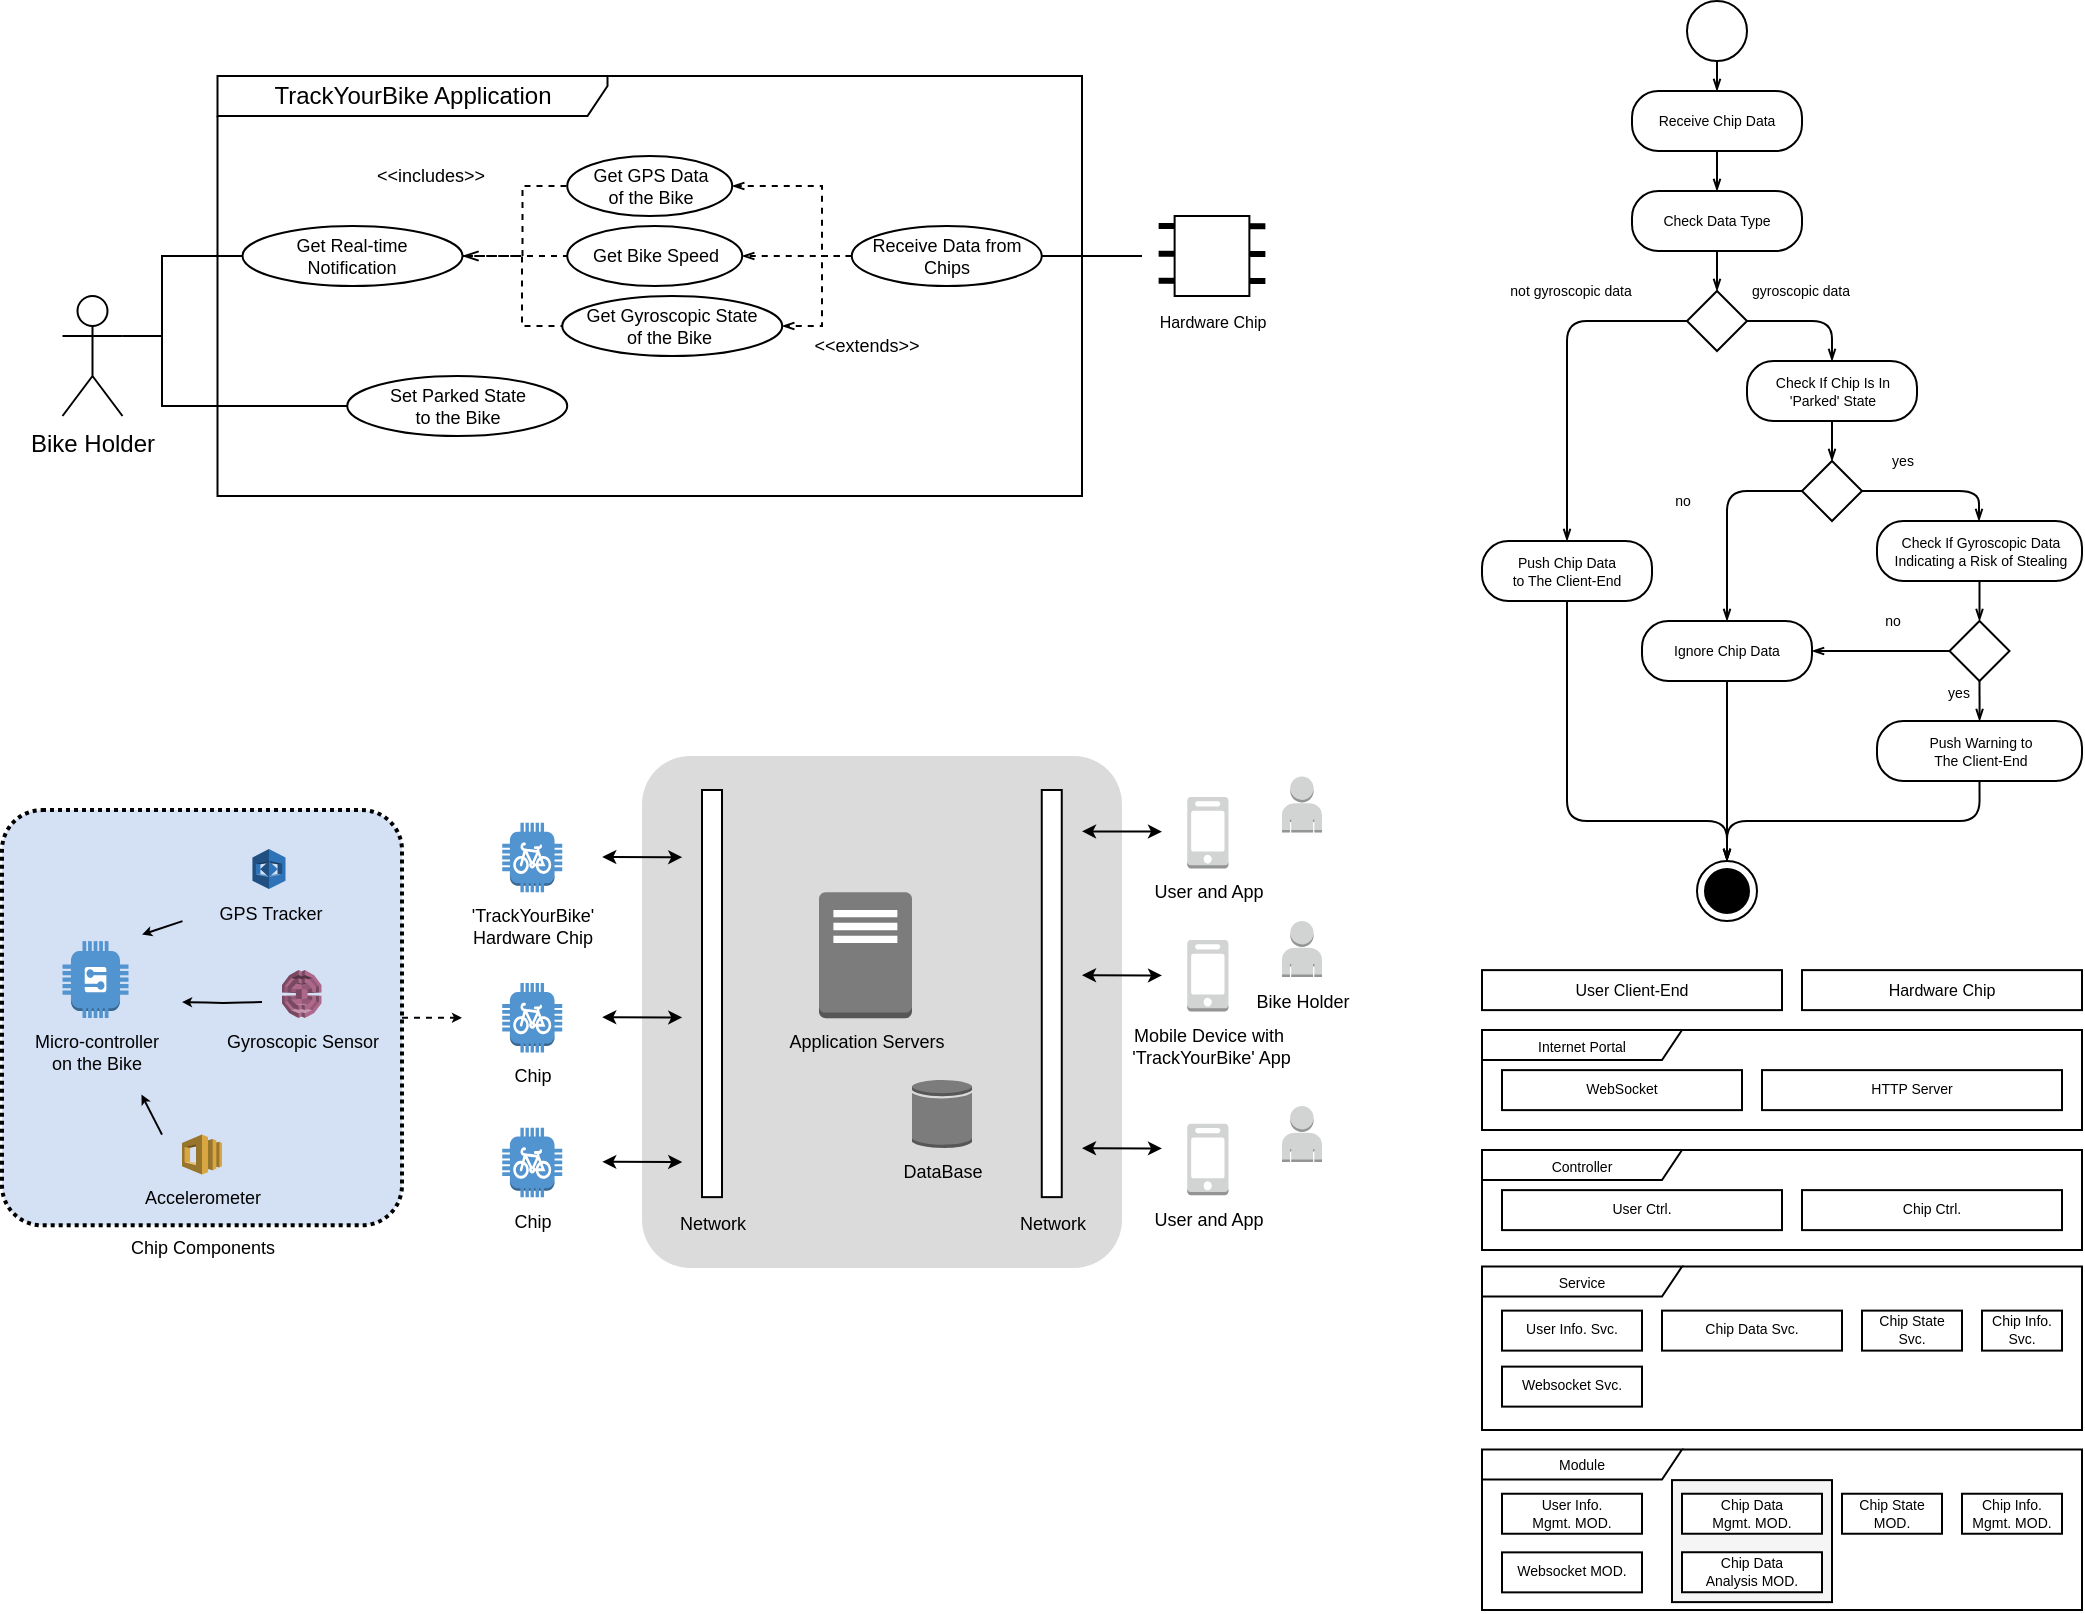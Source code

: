 <mxfile version="15.4.0" type="device" pages="2"><diagram id="r8Grfr7jQkBwMPgQjrcC" name="Page-1"><mxGraphModel dx="900" dy="672" grid="1" gridSize="10" guides="1" tooltips="1" connect="1" arrows="1" fold="1" page="1" pageScale="1" pageWidth="1169" pageHeight="827" math="0" shadow="0"><root><mxCell id="0"/><mxCell id="1" parent="0"/><mxCell id="HV0v0A446_wF8BR24bNS-97" value="&lt;span style=&quot;font-size: 7px&quot;&gt;Module&lt;/span&gt;" style="shape=umlFrame;whiteSpace=wrap;html=1;fontSize=8;width=100;height=15;" parent="1" vertex="1"><mxGeometry x="780" y="736.81" width="300" height="80.25" as="geometry"/></mxCell><mxCell id="HV0v0A446_wF8BR24bNS-106" value="" style="whiteSpace=wrap;html=1;fontSize=7;fillColor=#f5f5f5;strokeColor=default;fontColor=#333333;" parent="1" vertex="1"><mxGeometry x="875" y="752.06" width="80" height="61" as="geometry"/></mxCell><mxCell id="HV0v0A446_wF8BR24bNS-71" value="" style="rounded=1;arcSize=10;strokeColor=none;fillColor=#DBDBDB;gradientColor=none;fontSize=9;" parent="1" vertex="1"><mxGeometry x="360" y="390" width="240" height="256" as="geometry"/></mxCell><mxCell id="HV0v0A446_wF8BR24bNS-52" style="edgeStyle=orthogonalEdgeStyle;rounded=0;orthogonalLoop=1;jettySize=auto;html=1;exitX=1;exitY=0.5;exitDx=0;exitDy=0;fontSize=6;startArrow=none;startFill=0;endArrow=classic;endFill=1;endSize=2;dashed=1;" parent="1" source="HV0v0A446_wF8BR24bNS-36" edge="1"><mxGeometry relative="1" as="geometry"><mxPoint x="270" y="521.09" as="targetPoint"/></mxGeometry></mxCell><mxCell id="HV0v0A446_wF8BR24bNS-36" value="" style="rounded=1;arcSize=10;dashed=1;fillColor=#D4E1F5;gradientColor=none;dashPattern=1 1;strokeWidth=2;fontSize=6;" parent="1" vertex="1"><mxGeometry x="40" y="417.06" width="200" height="207.62" as="geometry"/></mxCell><mxCell id="HV0v0A446_wF8BR24bNS-2" value="TrackYourBike Application" style="shape=umlFrame;whiteSpace=wrap;html=1;width=195;height=20;" parent="1" vertex="1"><mxGeometry x="147.75" y="50" width="432.25" height="210" as="geometry"/></mxCell><mxCell id="HV0v0A446_wF8BR24bNS-6" style="edgeStyle=orthogonalEdgeStyle;rounded=0;orthogonalLoop=1;jettySize=auto;html=1;exitX=1;exitY=0.333;exitDx=0;exitDy=0;exitPerimeter=0;entryX=0;entryY=0.5;entryDx=0;entryDy=0;fontSize=9;endArrow=none;endFill=0;" parent="1" source="HV0v0A446_wF8BR24bNS-1" target="HV0v0A446_wF8BR24bNS-5" edge="1"><mxGeometry relative="1" as="geometry"><Array as="points"><mxPoint x="120" y="180"/><mxPoint x="120" y="140"/></Array></mxGeometry></mxCell><mxCell id="HV0v0A446_wF8BR24bNS-30" style="edgeStyle=orthogonalEdgeStyle;rounded=0;orthogonalLoop=1;jettySize=auto;html=1;exitX=1;exitY=0.333;exitDx=0;exitDy=0;exitPerimeter=0;entryX=0;entryY=0.5;entryDx=0;entryDy=0;fontSize=9;endArrow=none;endFill=0;endSize=4;" parent="1" source="HV0v0A446_wF8BR24bNS-1" target="HV0v0A446_wF8BR24bNS-29" edge="1"><mxGeometry relative="1" as="geometry"><Array as="points"><mxPoint x="120" y="180"/><mxPoint x="120" y="215"/></Array></mxGeometry></mxCell><mxCell id="HV0v0A446_wF8BR24bNS-1" value="Bike Holder" style="shape=umlActor;verticalLabelPosition=bottom;verticalAlign=top;html=1;" parent="1" vertex="1"><mxGeometry x="70.25" y="160" width="30" height="60" as="geometry"/></mxCell><mxCell id="HV0v0A446_wF8BR24bNS-3" value="Get GPS Data &lt;br&gt;of the Bike" style="ellipse;whiteSpace=wrap;html=1;fontSize=9;" parent="1" vertex="1"><mxGeometry x="322.62" y="90" width="82.5" height="30" as="geometry"/></mxCell><mxCell id="HV0v0A446_wF8BR24bNS-4" value="Get Bike Speed" style="ellipse;whiteSpace=wrap;html=1;fontSize=9;" parent="1" vertex="1"><mxGeometry x="322.62" y="125" width="87.5" height="30" as="geometry"/></mxCell><mxCell id="HV0v0A446_wF8BR24bNS-9" style="edgeStyle=orthogonalEdgeStyle;rounded=0;orthogonalLoop=1;jettySize=auto;html=1;exitX=1;exitY=0.5;exitDx=0;exitDy=0;entryX=0;entryY=0.5;entryDx=0;entryDy=0;fontSize=9;endArrow=none;endFill=0;dashed=1;" parent="1" source="HV0v0A446_wF8BR24bNS-5" target="HV0v0A446_wF8BR24bNS-3" edge="1"><mxGeometry relative="1" as="geometry"><Array as="points"><mxPoint x="300.25" y="140"/><mxPoint x="300.25" y="105"/></Array></mxGeometry></mxCell><mxCell id="HV0v0A446_wF8BR24bNS-10" style="edgeStyle=orthogonalEdgeStyle;rounded=0;orthogonalLoop=1;jettySize=auto;html=1;exitX=1;exitY=0.5;exitDx=0;exitDy=0;entryX=0;entryY=0.5;entryDx=0;entryDy=0;fontSize=9;endArrow=none;endFill=0;dashed=1;startArrow=openThin;startFill=0;" parent="1" source="HV0v0A446_wF8BR24bNS-5" target="HV0v0A446_wF8BR24bNS-4" edge="1"><mxGeometry relative="1" as="geometry"><Array as="points"><mxPoint x="290.25" y="140"/><mxPoint x="290.25" y="140"/></Array></mxGeometry></mxCell><mxCell id="HV0v0A446_wF8BR24bNS-12" value="&amp;lt;&amp;lt;includes&amp;gt;&amp;gt;" style="edgeLabel;html=1;align=center;verticalAlign=middle;resizable=0;points=[];fontSize=9;" parent="HV0v0A446_wF8BR24bNS-10" vertex="1" connectable="0"><mxGeometry x="0.388" y="-2" relative="1" as="geometry"><mxPoint x="-53" y="-42" as="offset"/></mxGeometry></mxCell><mxCell id="HV0v0A446_wF8BR24bNS-11" style="edgeStyle=orthogonalEdgeStyle;rounded=0;orthogonalLoop=1;jettySize=auto;html=1;exitX=1;exitY=0.5;exitDx=0;exitDy=0;entryX=0;entryY=0.5;entryDx=0;entryDy=0;fontSize=9;endArrow=none;endFill=0;dashed=1;" parent="1" source="HV0v0A446_wF8BR24bNS-5" target="HV0v0A446_wF8BR24bNS-8" edge="1"><mxGeometry relative="1" as="geometry"><Array as="points"><mxPoint x="300" y="140"/><mxPoint x="300" y="175"/></Array></mxGeometry></mxCell><mxCell id="HV0v0A446_wF8BR24bNS-5" value="Get Real-time&lt;br style=&quot;font-size: 9px;&quot;&gt;Notification" style="ellipse;whiteSpace=wrap;html=1;fontSize=9;" parent="1" vertex="1"><mxGeometry x="160.25" y="125" width="110" height="30" as="geometry"/></mxCell><mxCell id="HV0v0A446_wF8BR24bNS-8" value="Get Gyroscopic State&lt;br&gt;of the Bike&amp;nbsp;" style="ellipse;whiteSpace=wrap;html=1;fontSize=9;" parent="1" vertex="1"><mxGeometry x="320.12" y="160" width="110" height="30" as="geometry"/></mxCell><mxCell id="HV0v0A446_wF8BR24bNS-62" style="rounded=0;orthogonalLoop=1;jettySize=auto;html=1;fontSize=9;startArrow=classic;startFill=1;endArrow=classic;endFill=1;startSize=4;endSize=4;" parent="1" edge="1"><mxGeometry relative="1" as="geometry"><mxPoint x="380.12" y="593.053" as="targetPoint"/><mxPoint x="340.12" y="592.91" as="sourcePoint"/></mxGeometry></mxCell><mxCell id="HV0v0A446_wF8BR24bNS-13" value="Chip" style="outlineConnect=0;dashed=0;verticalLabelPosition=bottom;verticalAlign=top;align=center;html=1;shape=mxgraph.aws3.bicycle;fillColor=#5294CF;gradientColor=none;fontSize=9;" parent="1" vertex="1"><mxGeometry x="290.12" y="575.82" width="30" height="34.75" as="geometry"/></mxCell><mxCell id="HV0v0A446_wF8BR24bNS-14" value="Mobile Device with&lt;br&gt;&amp;nbsp;'TrackYourBike' App" style="outlineConnect=0;dashed=0;verticalLabelPosition=bottom;verticalAlign=top;align=center;html=1;shape=mxgraph.aws3.mobile_client;fillColor=#D2D3D3;gradientColor=none;fontSize=9;" parent="1" vertex="1"><mxGeometry x="632.62" y="482" width="20.62" height="35.75" as="geometry"/></mxCell><mxCell id="HV0v0A446_wF8BR24bNS-16" value="Bike Holder" style="outlineConnect=0;dashed=0;verticalLabelPosition=bottom;verticalAlign=top;align=center;html=1;shape=mxgraph.aws3.user;fillColor=#D2D3D3;gradientColor=none;fontSize=9;" parent="1" vertex="1"><mxGeometry x="680" y="472.5" width="20" height="28" as="geometry"/></mxCell><mxCell id="HV0v0A446_wF8BR24bNS-25" style="edgeStyle=orthogonalEdgeStyle;rounded=1;orthogonalLoop=1;jettySize=auto;html=1;fontSize=9;endArrow=classic;endFill=1;endSize=2;" parent="1" edge="1"><mxGeometry relative="1" as="geometry"><mxPoint x="130" y="513.02" as="targetPoint"/><mxPoint x="170" y="513.02" as="sourcePoint"/></mxGeometry></mxCell><mxCell id="HV0v0A446_wF8BR24bNS-19" value="Gyroscopic Sensor" style="outlineConnect=0;dashed=0;verticalLabelPosition=bottom;verticalAlign=top;align=center;html=1;shape=mxgraph.aws3.pinpoint;fillColor=#AD688B;gradientColor=none;fontSize=9;" parent="1" vertex="1"><mxGeometry x="180" y="497.06" width="19.75" height="24" as="geometry"/></mxCell><mxCell id="HV0v0A446_wF8BR24bNS-24" style="rounded=1;orthogonalLoop=1;jettySize=auto;html=1;fontSize=9;endArrow=classic;endFill=1;endSize=2;" parent="1" edge="1"><mxGeometry relative="1" as="geometry"><mxPoint x="110" y="479.31" as="targetPoint"/><mxPoint x="130.25" y="472.56" as="sourcePoint"/></mxGeometry></mxCell><mxCell id="HV0v0A446_wF8BR24bNS-20" value="GPS Tracker" style="outlineConnect=0;dashed=0;verticalLabelPosition=bottom;verticalAlign=top;align=center;html=1;shape=mxgraph.aws3.rekognition;fillColor=#2E73B8;gradientColor=none;fontSize=9;" parent="1" vertex="1"><mxGeometry x="165.25" y="436.56" width="16.5" height="20" as="geometry"/></mxCell><mxCell id="HV0v0A446_wF8BR24bNS-23" style="rounded=1;orthogonalLoop=1;jettySize=auto;html=1;fontSize=9;endArrow=classic;endFill=1;endSize=2;" parent="1" edge="1"><mxGeometry relative="1" as="geometry"><mxPoint x="109.75" y="559.31" as="targetPoint"/><mxPoint x="120" y="579.31" as="sourcePoint"/></mxGeometry></mxCell><mxCell id="HV0v0A446_wF8BR24bNS-21" value="Accelerometer" style="outlineConnect=0;dashed=0;verticalLabelPosition=bottom;verticalAlign=top;align=center;html=1;shape=mxgraph.aws3.swf;fillColor=#D9A741;gradientColor=none;fontSize=9;" parent="1" vertex="1"><mxGeometry x="130" y="579.31" width="20" height="20" as="geometry"/></mxCell><mxCell id="HV0v0A446_wF8BR24bNS-29" value="Set Parked State&lt;br&gt;to the Bike" style="ellipse;whiteSpace=wrap;html=1;fontSize=9;" parent="1" vertex="1"><mxGeometry x="212.62" y="200" width="110" height="30" as="geometry"/></mxCell><mxCell id="HV0v0A446_wF8BR24bNS-33" value="Application Servers" style="outlineConnect=0;dashed=0;verticalLabelPosition=bottom;verticalAlign=top;align=center;html=1;shape=mxgraph.aws3.traditional_server;fillColor=#7D7C7C;gradientColor=none;fontSize=9;" parent="1" vertex="1"><mxGeometry x="448.5" y="458.12" width="46.5" height="63" as="geometry"/></mxCell><mxCell id="HV0v0A446_wF8BR24bNS-37" value="&lt;span style=&quot;font-size: 9px&quot;&gt;Micro-controller&lt;/span&gt;&lt;br style=&quot;font-size: 9px&quot;&gt;&lt;span style=&quot;font-size: 9px&quot;&gt;on the Bike&lt;/span&gt;" style="outlineConnect=0;dashed=0;verticalLabelPosition=bottom;verticalAlign=top;align=center;html=1;shape=mxgraph.aws3.generic;fillColor=#5294CF;gradientColor=none;fontSize=6;" parent="1" vertex="1"><mxGeometry x="70.25" y="482.56" width="33" height="38.5" as="geometry"/></mxCell><mxCell id="HV0v0A446_wF8BR24bNS-40" value="'TrackYourBike' &lt;br&gt;Hardware Chip" style="outlineConnect=0;dashed=0;verticalLabelPosition=bottom;verticalAlign=top;align=center;html=1;shape=mxgraph.aws3.bicycle;fillColor=#5294CF;gradientColor=none;fontSize=9;" parent="1" vertex="1"><mxGeometry x="290.12" y="423.37" width="30" height="34.75" as="geometry"/></mxCell><mxCell id="HV0v0A446_wF8BR24bNS-41" value="Chip" style="outlineConnect=0;dashed=0;verticalLabelPosition=bottom;verticalAlign=top;align=center;html=1;shape=mxgraph.aws3.bicycle;fillColor=#5294CF;gradientColor=none;fontSize=9;" parent="1" vertex="1"><mxGeometry x="290.12" y="503.5" width="30" height="34.75" as="geometry"/></mxCell><mxCell id="HV0v0A446_wF8BR24bNS-42" value="User and App" style="outlineConnect=0;dashed=0;verticalLabelPosition=bottom;verticalAlign=top;align=center;html=1;shape=mxgraph.aws3.mobile_client;fillColor=#D2D3D3;gradientColor=none;fontSize=9;" parent="1" vertex="1"><mxGeometry x="632.62" y="573.87" width="20.62" height="35.75" as="geometry"/></mxCell><mxCell id="HV0v0A446_wF8BR24bNS-43" value="" style="outlineConnect=0;dashed=0;verticalLabelPosition=bottom;verticalAlign=top;align=center;html=1;shape=mxgraph.aws3.user;fillColor=#D2D3D3;gradientColor=none;fontSize=9;" parent="1" vertex="1"><mxGeometry x="680" y="565" width="20" height="28" as="geometry"/></mxCell><mxCell id="HV0v0A446_wF8BR24bNS-44" value="User and App" style="outlineConnect=0;dashed=0;verticalLabelPosition=bottom;verticalAlign=top;align=center;html=1;shape=mxgraph.aws3.mobile_client;fillColor=#D2D3D3;gradientColor=none;fontSize=9;" parent="1" vertex="1"><mxGeometry x="632.62" y="410.5" width="20.62" height="35.75" as="geometry"/></mxCell><mxCell id="HV0v0A446_wF8BR24bNS-45" value="" style="outlineConnect=0;dashed=0;verticalLabelPosition=bottom;verticalAlign=top;align=center;html=1;shape=mxgraph.aws3.user;fillColor=#D2D3D3;gradientColor=none;fontSize=9;" parent="1" vertex="1"><mxGeometry x="680" y="400.25" width="20" height="28" as="geometry"/></mxCell><mxCell id="HV0v0A446_wF8BR24bNS-54" value="&lt;font style=&quot;font-size: 9px&quot;&gt;DataBase&lt;/font&gt;" style="outlineConnect=0;dashed=0;verticalLabelPosition=bottom;verticalAlign=top;align=center;html=1;shape=mxgraph.aws3.generic_database;fillColor=#7D7C7C;gradientColor=none;fontSize=6;" parent="1" vertex="1"><mxGeometry x="495" y="551.5" width="30" height="34.5" as="geometry"/></mxCell><mxCell id="HV0v0A446_wF8BR24bNS-60" value="" style="whiteSpace=wrap;html=1;fontSize=9;" parent="1" vertex="1"><mxGeometry x="390" y="407" width="10" height="203.57" as="geometry"/></mxCell><mxCell id="HV0v0A446_wF8BR24bNS-61" value="Network" style="text;html=1;resizable=0;autosize=1;align=center;verticalAlign=middle;points=[];fillColor=none;strokeColor=none;rounded=0;fontSize=9;" parent="1" vertex="1"><mxGeometry x="370" y="614" width="50" height="20" as="geometry"/></mxCell><mxCell id="HV0v0A446_wF8BR24bNS-63" style="rounded=0;orthogonalLoop=1;jettySize=auto;html=1;fontSize=9;startArrow=classic;startFill=1;endArrow=classic;endFill=1;startSize=4;endSize=4;" parent="1" edge="1"><mxGeometry relative="1" as="geometry"><mxPoint x="380.12" y="520.733" as="targetPoint"/><mxPoint x="340.12" y="520.59" as="sourcePoint"/></mxGeometry></mxCell><mxCell id="HV0v0A446_wF8BR24bNS-64" style="rounded=0;orthogonalLoop=1;jettySize=auto;html=1;fontSize=9;startArrow=classic;startFill=1;endArrow=classic;endFill=1;startSize=4;endSize=4;" parent="1" edge="1"><mxGeometry relative="1" as="geometry"><mxPoint x="380.12" y="440.603" as="targetPoint"/><mxPoint x="340.12" y="440.46" as="sourcePoint"/></mxGeometry></mxCell><mxCell id="HV0v0A446_wF8BR24bNS-65" style="rounded=0;orthogonalLoop=1;jettySize=auto;html=1;fontSize=9;startArrow=classic;startFill=1;endArrow=classic;endFill=1;startSize=4;endSize=4;" parent="1" edge="1"><mxGeometry relative="1" as="geometry"><mxPoint x="620" y="586.213" as="targetPoint"/><mxPoint x="580" y="586.07" as="sourcePoint"/></mxGeometry></mxCell><mxCell id="HV0v0A446_wF8BR24bNS-66" value="" style="whiteSpace=wrap;html=1;fontSize=9;" parent="1" vertex="1"><mxGeometry x="559.88" y="407" width="10" height="203.57" as="geometry"/></mxCell><mxCell id="HV0v0A446_wF8BR24bNS-67" value="Network" style="text;html=1;resizable=0;autosize=1;align=center;verticalAlign=middle;points=[];fillColor=none;strokeColor=none;rounded=0;fontSize=9;" parent="1" vertex="1"><mxGeometry x="539.88" y="614" width="50" height="20" as="geometry"/></mxCell><mxCell id="HV0v0A446_wF8BR24bNS-68" style="rounded=0;orthogonalLoop=1;jettySize=auto;html=1;fontSize=9;startArrow=classic;startFill=1;endArrow=classic;endFill=1;startSize=4;endSize=4;" parent="1" edge="1"><mxGeometry relative="1" as="geometry"><mxPoint x="620" y="499.723" as="targetPoint"/><mxPoint x="580" y="499.58" as="sourcePoint"/></mxGeometry></mxCell><mxCell id="HV0v0A446_wF8BR24bNS-69" style="rounded=0;orthogonalLoop=1;jettySize=auto;html=1;fontSize=9;startArrow=classic;startFill=1;endArrow=classic;endFill=1;startSize=4;endSize=4;" parent="1" edge="1"><mxGeometry relative="1" as="geometry"><mxPoint x="620" y="427.823" as="targetPoint"/><mxPoint x="580" y="427.68" as="sourcePoint"/></mxGeometry></mxCell><mxCell id="HV0v0A446_wF8BR24bNS-72" value="Chip Components" style="text;html=1;resizable=0;autosize=1;align=center;verticalAlign=middle;points=[];fillColor=none;strokeColor=none;rounded=0;fontSize=9;" parent="1" vertex="1"><mxGeometry x="95" y="626" width="90" height="20" as="geometry"/></mxCell><mxCell id="HV0v0A446_wF8BR24bNS-75" style="edgeStyle=none;rounded=0;orthogonalLoop=1;jettySize=auto;html=1;exitX=1;exitY=0.5;exitDx=0;exitDy=0;entryX=0;entryY=0.333;entryDx=0;entryDy=0;entryPerimeter=0;fontSize=9;startArrow=none;startFill=0;endArrow=none;endFill=0;startSize=4;endSize=4;" parent="1" source="HV0v0A446_wF8BR24bNS-74" edge="1"><mxGeometry relative="1" as="geometry"><mxPoint x="610" y="140.0" as="targetPoint"/></mxGeometry></mxCell><mxCell id="HV0v0A446_wF8BR24bNS-80" style="edgeStyle=orthogonalEdgeStyle;rounded=0;orthogonalLoop=1;jettySize=auto;html=1;exitX=0;exitY=0.5;exitDx=0;exitDy=0;entryX=1;entryY=0.5;entryDx=0;entryDy=0;dashed=1;fontSize=9;startArrow=none;startFill=0;endArrow=openThin;endFill=0;startSize=4;endSize=4;" parent="1" source="HV0v0A446_wF8BR24bNS-74" target="HV0v0A446_wF8BR24bNS-3" edge="1"><mxGeometry relative="1" as="geometry"><Array as="points"><mxPoint x="450" y="140"/><mxPoint x="450" y="105"/></Array></mxGeometry></mxCell><mxCell id="HV0v0A446_wF8BR24bNS-81" style="edgeStyle=orthogonalEdgeStyle;rounded=0;orthogonalLoop=1;jettySize=auto;html=1;exitX=0;exitY=0.5;exitDx=0;exitDy=0;entryX=1;entryY=0.5;entryDx=0;entryDy=0;dashed=1;fontSize=9;startArrow=none;startFill=0;endArrow=openThin;endFill=0;startSize=4;endSize=4;" parent="1" source="HV0v0A446_wF8BR24bNS-74" target="HV0v0A446_wF8BR24bNS-4" edge="1"><mxGeometry relative="1" as="geometry"/></mxCell><mxCell id="HV0v0A446_wF8BR24bNS-82" style="edgeStyle=orthogonalEdgeStyle;rounded=0;orthogonalLoop=1;jettySize=auto;html=1;exitX=0;exitY=0.5;exitDx=0;exitDy=0;entryX=1;entryY=0.5;entryDx=0;entryDy=0;dashed=1;fontSize=9;startArrow=none;startFill=0;endArrow=openThin;endFill=0;startSize=4;endSize=4;" parent="1" source="HV0v0A446_wF8BR24bNS-74" target="HV0v0A446_wF8BR24bNS-8" edge="1"><mxGeometry relative="1" as="geometry"><Array as="points"><mxPoint x="450" y="140"/><mxPoint x="450" y="175"/></Array></mxGeometry></mxCell><mxCell id="HV0v0A446_wF8BR24bNS-83" value="&amp;lt;&amp;lt;extends&amp;gt;&amp;gt;" style="edgeLabel;html=1;align=center;verticalAlign=middle;resizable=0;points=[];fontSize=9;" parent="HV0v0A446_wF8BR24bNS-82" vertex="1" connectable="0"><mxGeometry x="-0.783" y="-1" relative="1" as="geometry"><mxPoint x="14" y="46" as="offset"/></mxGeometry></mxCell><mxCell id="HV0v0A446_wF8BR24bNS-74" value="Receive Data from&lt;br&gt;Chips" style="ellipse;whiteSpace=wrap;html=1;fontSize=9;" parent="1" vertex="1"><mxGeometry x="464.88" y="125" width="95" height="30" as="geometry"/></mxCell><mxCell id="HV0v0A446_wF8BR24bNS-84" value="User Client-End" style="whiteSpace=wrap;html=1;fontSize=8;" parent="1" vertex="1"><mxGeometry x="780" y="497.06" width="150" height="20" as="geometry"/></mxCell><mxCell id="HV0v0A446_wF8BR24bNS-85" value="Hardware Chip" style="whiteSpace=wrap;html=1;fontSize=8;" parent="1" vertex="1"><mxGeometry x="940" y="497.06" width="140" height="20" as="geometry"/></mxCell><mxCell id="HV0v0A446_wF8BR24bNS-86" value="&lt;font style=&quot;font-size: 7px&quot;&gt;Internet Portal&lt;/font&gt;" style="shape=umlFrame;whiteSpace=wrap;html=1;fontSize=8;width=100;height=15;" parent="1" vertex="1"><mxGeometry x="780" y="527.06" width="300" height="50" as="geometry"/></mxCell><mxCell id="HV0v0A446_wF8BR24bNS-87" value="WebSocket" style="whiteSpace=wrap;html=1;fontSize=7;" parent="1" vertex="1"><mxGeometry x="790" y="547.06" width="120" height="20" as="geometry"/></mxCell><mxCell id="HV0v0A446_wF8BR24bNS-88" value="HTTP Server" style="whiteSpace=wrap;html=1;fontSize=7;" parent="1" vertex="1"><mxGeometry x="920" y="547.06" width="150" height="20" as="geometry"/></mxCell><mxCell id="HV0v0A446_wF8BR24bNS-89" value="&lt;span style=&quot;font-size: 7px&quot;&gt;Controller&lt;/span&gt;" style="shape=umlFrame;whiteSpace=wrap;html=1;fontSize=8;width=100;height=15;" parent="1" vertex="1"><mxGeometry x="780" y="587.06" width="300" height="50" as="geometry"/></mxCell><mxCell id="HV0v0A446_wF8BR24bNS-90" value="User Ctrl." style="whiteSpace=wrap;html=1;fontSize=7;" parent="1" vertex="1"><mxGeometry x="790" y="607.06" width="140" height="20" as="geometry"/></mxCell><mxCell id="HV0v0A446_wF8BR24bNS-91" value="Chip Ctrl." style="whiteSpace=wrap;html=1;fontSize=7;" parent="1" vertex="1"><mxGeometry x="940" y="607.06" width="130" height="20" as="geometry"/></mxCell><mxCell id="HV0v0A446_wF8BR24bNS-92" value="&lt;span style=&quot;font-size: 7px&quot;&gt;Service&lt;/span&gt;" style="shape=umlFrame;whiteSpace=wrap;html=1;fontSize=8;width=100;height=15;" parent="1" vertex="1"><mxGeometry x="780" y="645.31" width="300" height="81.75" as="geometry"/></mxCell><mxCell id="HV0v0A446_wF8BR24bNS-93" value="User Info. Svc." style="whiteSpace=wrap;html=1;fontSize=7;" parent="1" vertex="1"><mxGeometry x="790" y="667.31" width="70" height="20" as="geometry"/></mxCell><mxCell id="HV0v0A446_wF8BR24bNS-94" value="Websocket Svc." style="whiteSpace=wrap;html=1;fontSize=7;" parent="1" vertex="1"><mxGeometry x="790" y="695.31" width="70" height="20" as="geometry"/></mxCell><mxCell id="HV0v0A446_wF8BR24bNS-95" value="Chip State Svc." style="whiteSpace=wrap;html=1;fontSize=7;" parent="1" vertex="1"><mxGeometry x="970" y="667.31" width="50" height="20" as="geometry"/></mxCell><mxCell id="HV0v0A446_wF8BR24bNS-96" value="Chip Info. Svc." style="whiteSpace=wrap;html=1;fontSize=7;" parent="1" vertex="1"><mxGeometry x="1030" y="667.31" width="40" height="20" as="geometry"/></mxCell><mxCell id="HV0v0A446_wF8BR24bNS-98" value="User Info. &lt;br&gt;Mgmt. MOD." style="whiteSpace=wrap;html=1;fontSize=7;" parent="1" vertex="1"><mxGeometry x="790" y="758.87" width="70" height="20" as="geometry"/></mxCell><mxCell id="HV0v0A446_wF8BR24bNS-100" value="Chip State MOD." style="whiteSpace=wrap;html=1;fontSize=7;" parent="1" vertex="1"><mxGeometry x="960" y="758.87" width="50" height="20" as="geometry"/></mxCell><mxCell id="HV0v0A446_wF8BR24bNS-101" value="Chip Info. &lt;br&gt;Mgmt. MOD." style="whiteSpace=wrap;html=1;fontSize=7;" parent="1" vertex="1"><mxGeometry x="1020" y="758.87" width="50" height="20" as="geometry"/></mxCell><mxCell id="HV0v0A446_wF8BR24bNS-102" value="Chip Data Svc." style="whiteSpace=wrap;html=1;fontSize=7;" parent="1" vertex="1"><mxGeometry x="870" y="667.31" width="90" height="20" as="geometry"/></mxCell><mxCell id="HV0v0A446_wF8BR24bNS-103" value="Websocket MOD." style="whiteSpace=wrap;html=1;fontSize=7;" parent="1" vertex="1"><mxGeometry x="790" y="788.18" width="70" height="20" as="geometry"/></mxCell><mxCell id="HV0v0A446_wF8BR24bNS-104" value="Chip Data &lt;br&gt;Mgmt. MOD." style="whiteSpace=wrap;html=1;fontSize=7;" parent="1" vertex="1"><mxGeometry x="880" y="758.87" width="70" height="20" as="geometry"/></mxCell><mxCell id="HV0v0A446_wF8BR24bNS-105" value="Chip Data&lt;br&gt;Analysis MOD." style="whiteSpace=wrap;html=1;fontSize=7;" parent="1" vertex="1"><mxGeometry x="880" y="788.12" width="70" height="20" as="geometry"/></mxCell><mxCell id="zysMyvBaGPmahL8x9-ZP-1" style="edgeStyle=orthogonalEdgeStyle;rounded=0;orthogonalLoop=1;jettySize=auto;html=1;exitX=0.5;exitY=1;exitDx=0;exitDy=0;entryX=0.5;entryY=0;entryDx=0;entryDy=0;fontSize=7;startArrow=none;startFill=0;endArrow=openThin;endFill=0;startSize=4;endSize=4;" parent="1" source="zysMyvBaGPmahL8x9-ZP-2" target="zysMyvBaGPmahL8x9-ZP-4" edge="1"><mxGeometry relative="1" as="geometry"/></mxCell><mxCell id="zysMyvBaGPmahL8x9-ZP-2" value="" style="ellipse;fillColor=#ffffff;strokeColor=#000000;fontSize=7;" parent="1" vertex="1"><mxGeometry x="882.5" y="12.5" width="30" height="30" as="geometry"/></mxCell><mxCell id="zysMyvBaGPmahL8x9-ZP-3" style="edgeStyle=orthogonalEdgeStyle;rounded=0;orthogonalLoop=1;jettySize=auto;html=1;exitX=0.5;exitY=1;exitDx=0;exitDy=0;entryX=0.5;entryY=0;entryDx=0;entryDy=0;fontSize=7;startArrow=none;startFill=0;endArrow=openThin;endFill=0;startSize=4;endSize=4;" parent="1" source="zysMyvBaGPmahL8x9-ZP-4" target="zysMyvBaGPmahL8x9-ZP-6" edge="1"><mxGeometry relative="1" as="geometry"/></mxCell><mxCell id="zysMyvBaGPmahL8x9-ZP-4" value="Receive Chip Data" style="whiteSpace=wrap;html=1;fontSize=7;gradientColor=#ffffff;rounded=1;shadow=0;sketch=0;arcSize=44;" parent="1" vertex="1"><mxGeometry x="855" y="57.5" width="85" height="30" as="geometry"/></mxCell><mxCell id="zysMyvBaGPmahL8x9-ZP-5" style="edgeStyle=orthogonalEdgeStyle;rounded=0;orthogonalLoop=1;jettySize=auto;html=1;exitX=0.5;exitY=1;exitDx=0;exitDy=0;entryX=0.5;entryY=0;entryDx=0;entryDy=0;fontSize=7;startArrow=none;startFill=0;endArrow=openThin;endFill=0;startSize=4;endSize=4;" parent="1" source="zysMyvBaGPmahL8x9-ZP-6" target="zysMyvBaGPmahL8x9-ZP-11" edge="1"><mxGeometry relative="1" as="geometry"/></mxCell><mxCell id="zysMyvBaGPmahL8x9-ZP-6" value="Check Data Type" style="whiteSpace=wrap;html=1;fontSize=7;gradientColor=#ffffff;rounded=1;shadow=0;sketch=0;arcSize=44;" parent="1" vertex="1"><mxGeometry x="855" y="107.5" width="85" height="30" as="geometry"/></mxCell><mxCell id="zysMyvBaGPmahL8x9-ZP-7" style="edgeStyle=orthogonalEdgeStyle;rounded=1;orthogonalLoop=1;jettySize=auto;html=1;exitX=1;exitY=0.5;exitDx=0;exitDy=0;entryX=0.5;entryY=0;entryDx=0;entryDy=0;fontSize=7;startArrow=none;startFill=0;endArrow=openThin;endFill=0;startSize=4;endSize=4;" parent="1" source="zysMyvBaGPmahL8x9-ZP-11" target="zysMyvBaGPmahL8x9-ZP-15" edge="1"><mxGeometry relative="1" as="geometry"><mxPoint x="982.5" y="197.5" as="targetPoint"/></mxGeometry></mxCell><mxCell id="zysMyvBaGPmahL8x9-ZP-8" value="gyroscopic data" style="edgeLabel;html=1;align=center;verticalAlign=middle;resizable=0;points=[];fontSize=7;" parent="zysMyvBaGPmahL8x9-ZP-7" vertex="1" connectable="0"><mxGeometry x="-0.158" y="2" relative="1" as="geometry"><mxPoint y="-13" as="offset"/></mxGeometry></mxCell><mxCell id="zysMyvBaGPmahL8x9-ZP-9" style="edgeStyle=orthogonalEdgeStyle;rounded=1;orthogonalLoop=1;jettySize=auto;html=1;exitX=0;exitY=0.5;exitDx=0;exitDy=0;entryX=0.5;entryY=0;entryDx=0;entryDy=0;fontSize=7;startArrow=none;startFill=0;endArrow=openThin;endFill=0;startSize=4;endSize=4;" parent="1" source="zysMyvBaGPmahL8x9-ZP-11" target="zysMyvBaGPmahL8x9-ZP-13" edge="1"><mxGeometry relative="1" as="geometry"/></mxCell><mxCell id="zysMyvBaGPmahL8x9-ZP-10" value="not gyroscopic data" style="edgeLabel;html=1;align=center;verticalAlign=middle;resizable=0;points=[];fontSize=7;" parent="zysMyvBaGPmahL8x9-ZP-9" vertex="1" connectable="0"><mxGeometry x="-0.309" relative="1" as="geometry"><mxPoint y="-15" as="offset"/></mxGeometry></mxCell><mxCell id="zysMyvBaGPmahL8x9-ZP-11" value="" style="rhombus;rounded=0;shadow=0;sketch=0;fontSize=7;strokeColor=default;fillColor=default;gradientColor=#ffffff;" parent="1" vertex="1"><mxGeometry x="882.5" y="157.5" width="30" height="30" as="geometry"/></mxCell><mxCell id="zysMyvBaGPmahL8x9-ZP-12" style="edgeStyle=orthogonalEdgeStyle;rounded=1;orthogonalLoop=1;jettySize=auto;html=1;exitX=0.5;exitY=1;exitDx=0;exitDy=0;entryX=0.5;entryY=0;entryDx=0;entryDy=0;fontSize=7;startArrow=none;startFill=0;endArrow=openThin;endFill=0;startSize=4;endSize=4;" parent="1" source="zysMyvBaGPmahL8x9-ZP-13" target="zysMyvBaGPmahL8x9-ZP-23" edge="1"><mxGeometry relative="1" as="geometry"><Array as="points"><mxPoint x="822.5" y="422.5"/><mxPoint x="902.5" y="422.5"/></Array></mxGeometry></mxCell><mxCell id="zysMyvBaGPmahL8x9-ZP-13" value="Push Chip Data&lt;br&gt;to The Client-End" style="whiteSpace=wrap;html=1;fontSize=7;gradientColor=#ffffff;rounded=1;shadow=0;sketch=0;arcSize=44;" parent="1" vertex="1"><mxGeometry x="780" y="282.5" width="85" height="30" as="geometry"/></mxCell><mxCell id="zysMyvBaGPmahL8x9-ZP-14" style="edgeStyle=orthogonalEdgeStyle;rounded=1;orthogonalLoop=1;jettySize=auto;html=1;exitX=0.5;exitY=1;exitDx=0;exitDy=0;entryX=0.5;entryY=0;entryDx=0;entryDy=0;fontSize=7;startArrow=none;startFill=0;endArrow=openThin;endFill=0;startSize=4;endSize=4;" parent="1" source="zysMyvBaGPmahL8x9-ZP-15" target="zysMyvBaGPmahL8x9-ZP-20" edge="1"><mxGeometry relative="1" as="geometry"/></mxCell><mxCell id="zysMyvBaGPmahL8x9-ZP-15" value="Check If Chip Is In &lt;br&gt;'Parked' State" style="whiteSpace=wrap;html=1;fontSize=7;gradientColor=#ffffff;rounded=1;shadow=0;sketch=0;arcSize=44;" parent="1" vertex="1"><mxGeometry x="912.5" y="192.5" width="85" height="30" as="geometry"/></mxCell><mxCell id="zysMyvBaGPmahL8x9-ZP-16" style="edgeStyle=orthogonalEdgeStyle;rounded=1;orthogonalLoop=1;jettySize=auto;html=1;exitX=0;exitY=0.5;exitDx=0;exitDy=0;entryX=0.5;entryY=0;entryDx=0;entryDy=0;fontSize=7;startArrow=none;startFill=0;endArrow=openThin;endFill=0;startSize=4;endSize=4;" parent="1" source="zysMyvBaGPmahL8x9-ZP-20" target="zysMyvBaGPmahL8x9-ZP-22" edge="1"><mxGeometry relative="1" as="geometry"><Array as="points"><mxPoint x="902.5" y="257.5"/></Array></mxGeometry></mxCell><mxCell id="zysMyvBaGPmahL8x9-ZP-17" value="no" style="edgeLabel;html=1;align=center;verticalAlign=middle;resizable=0;points=[];fontSize=7;" parent="zysMyvBaGPmahL8x9-ZP-16" vertex="1" connectable="0"><mxGeometry x="-0.079" relative="1" as="geometry"><mxPoint x="-23" y="-4" as="offset"/></mxGeometry></mxCell><mxCell id="zysMyvBaGPmahL8x9-ZP-18" style="edgeStyle=orthogonalEdgeStyle;rounded=1;orthogonalLoop=1;jettySize=auto;html=1;exitX=1;exitY=0.5;exitDx=0;exitDy=0;fontSize=7;startArrow=none;startFill=0;endArrow=openThin;endFill=0;startSize=4;endSize=4;entryX=0.5;entryY=0;entryDx=0;entryDy=0;" parent="1" source="zysMyvBaGPmahL8x9-ZP-20" target="zysMyvBaGPmahL8x9-ZP-25" edge="1"><mxGeometry relative="1" as="geometry"><Array as="points"><mxPoint x="1028.5" y="257.5"/><mxPoint x="1028.5" y="272.5"/></Array></mxGeometry></mxCell><mxCell id="zysMyvBaGPmahL8x9-ZP-19" value="yes" style="edgeLabel;html=1;align=center;verticalAlign=middle;resizable=0;points=[];fontSize=7;" parent="zysMyvBaGPmahL8x9-ZP-18" vertex="1" connectable="0"><mxGeometry x="-0.474" relative="1" as="geometry"><mxPoint y="-15" as="offset"/></mxGeometry></mxCell><mxCell id="zysMyvBaGPmahL8x9-ZP-20" value="" style="rhombus;rounded=0;shadow=0;sketch=0;fontSize=7;strokeColor=default;fillColor=default;gradientColor=#ffffff;" parent="1" vertex="1"><mxGeometry x="940" y="242.5" width="30" height="30" as="geometry"/></mxCell><mxCell id="zysMyvBaGPmahL8x9-ZP-21" style="edgeStyle=orthogonalEdgeStyle;rounded=1;orthogonalLoop=1;jettySize=auto;html=1;exitX=0.5;exitY=1;exitDx=0;exitDy=0;entryX=0.5;entryY=0;entryDx=0;entryDy=0;fontSize=7;startArrow=none;startFill=0;endArrow=openThin;endFill=0;startSize=4;endSize=4;" parent="1" source="zysMyvBaGPmahL8x9-ZP-22" target="zysMyvBaGPmahL8x9-ZP-23" edge="1"><mxGeometry relative="1" as="geometry"/></mxCell><mxCell id="zysMyvBaGPmahL8x9-ZP-22" value="Ignore Chip Data" style="whiteSpace=wrap;html=1;fontSize=7;gradientColor=#ffffff;rounded=1;shadow=0;sketch=0;arcSize=44;" parent="1" vertex="1"><mxGeometry x="860" y="322.5" width="85" height="30" as="geometry"/></mxCell><mxCell id="zysMyvBaGPmahL8x9-ZP-23" value="" style="ellipse;html=1;shape=endState;fillColor=#000000;strokeColor=#000000;rounded=0;shadow=0;sketch=0;fontSize=7;" parent="1" vertex="1"><mxGeometry x="887.5" y="442.5" width="30" height="30" as="geometry"/></mxCell><mxCell id="zysMyvBaGPmahL8x9-ZP-24" style="edgeStyle=orthogonalEdgeStyle;rounded=1;orthogonalLoop=1;jettySize=auto;html=1;exitX=0.5;exitY=1;exitDx=0;exitDy=0;entryX=0.5;entryY=0;entryDx=0;entryDy=0;fontSize=7;startArrow=none;startFill=0;endArrow=openThin;endFill=0;startSize=4;endSize=4;" parent="1" source="zysMyvBaGPmahL8x9-ZP-25" target="zysMyvBaGPmahL8x9-ZP-29" edge="1"><mxGeometry relative="1" as="geometry"/></mxCell><mxCell id="zysMyvBaGPmahL8x9-ZP-25" value="Check If Gyroscopic Data&lt;br&gt;Indicating a Risk of Stealing" style="whiteSpace=wrap;html=1;fontSize=7;gradientColor=#ffffff;rounded=1;shadow=0;sketch=0;arcSize=44;" parent="1" vertex="1"><mxGeometry x="977.5" y="272.5" width="102.5" height="30" as="geometry"/></mxCell><mxCell id="zysMyvBaGPmahL8x9-ZP-26" style="edgeStyle=orthogonalEdgeStyle;rounded=1;orthogonalLoop=1;jettySize=auto;html=1;exitX=0;exitY=0.5;exitDx=0;exitDy=0;entryX=1;entryY=0.5;entryDx=0;entryDy=0;fontSize=7;startArrow=none;startFill=0;endArrow=openThin;endFill=0;startSize=4;endSize=4;" parent="1" source="zysMyvBaGPmahL8x9-ZP-29" target="zysMyvBaGPmahL8x9-ZP-22" edge="1"><mxGeometry relative="1" as="geometry"/></mxCell><mxCell id="zysMyvBaGPmahL8x9-ZP-27" value="no" style="edgeLabel;html=1;align=center;verticalAlign=middle;resizable=0;points=[];fontSize=7;" parent="zysMyvBaGPmahL8x9-ZP-26" vertex="1" connectable="0"><mxGeometry x="-0.158" relative="1" as="geometry"><mxPoint y="-15" as="offset"/></mxGeometry></mxCell><mxCell id="zysMyvBaGPmahL8x9-ZP-28" value="yes" style="edgeStyle=orthogonalEdgeStyle;rounded=1;orthogonalLoop=1;jettySize=auto;html=1;exitX=0.5;exitY=1;exitDx=0;exitDy=0;entryX=0.5;entryY=0;entryDx=0;entryDy=0;fontSize=7;startArrow=none;startFill=0;endArrow=openThin;endFill=0;startSize=4;endSize=4;" parent="1" source="zysMyvBaGPmahL8x9-ZP-29" target="zysMyvBaGPmahL8x9-ZP-31" edge="1"><mxGeometry x="-0.335" y="-11" relative="1" as="geometry"><Array as="points"><mxPoint x="1028.5" y="372.5"/><mxPoint x="1028.5" y="372.5"/></Array><mxPoint as="offset"/></mxGeometry></mxCell><mxCell id="zysMyvBaGPmahL8x9-ZP-29" value="" style="rhombus;rounded=0;shadow=0;sketch=0;fontSize=7;strokeColor=default;fillColor=default;gradientColor=#ffffff;" parent="1" vertex="1"><mxGeometry x="1013.75" y="322.5" width="30" height="30" as="geometry"/></mxCell><mxCell id="zysMyvBaGPmahL8x9-ZP-30" style="edgeStyle=orthogonalEdgeStyle;rounded=1;orthogonalLoop=1;jettySize=auto;html=1;exitX=0.5;exitY=1;exitDx=0;exitDy=0;entryX=0.5;entryY=0;entryDx=0;entryDy=0;fontSize=7;startArrow=none;startFill=0;endArrow=openThin;endFill=0;startSize=4;endSize=4;" parent="1" source="zysMyvBaGPmahL8x9-ZP-31" target="zysMyvBaGPmahL8x9-ZP-23" edge="1"><mxGeometry relative="1" as="geometry"><Array as="points"><mxPoint x="1028.5" y="422.5"/><mxPoint x="902.5" y="422.5"/></Array></mxGeometry></mxCell><mxCell id="zysMyvBaGPmahL8x9-ZP-31" value="Push Warning to &lt;br&gt;The Client-End" style="whiteSpace=wrap;html=1;fontSize=7;gradientColor=#ffffff;rounded=1;shadow=0;sketch=0;arcSize=44;" parent="1" vertex="1"><mxGeometry x="977.5" y="372.5" width="102.5" height="30" as="geometry"/></mxCell><mxCell id="6BBqDUivEPcFdL5lXwhB-3" value="" style="endArrow=none;startArrow=none;endFill=0;startFill=0;html=1;verticalAlign=bottom;labelBackgroundColor=none;strokeWidth=3;startSize=8;endSize=8;sketch=0;fontSize=8;fontColor=#000000;fillColor=#B2C9AB;jumpStyle=arc;" parent="1" edge="1"><mxGeometry width="160" relative="1" as="geometry"><mxPoint x="618.31" y="152.36" as="sourcePoint"/><mxPoint x="671.69" y="152.5" as="targetPoint"/></mxGeometry></mxCell><mxCell id="6BBqDUivEPcFdL5lXwhB-4" value="" style="endArrow=none;startArrow=none;endFill=0;startFill=0;html=1;verticalAlign=bottom;labelBackgroundColor=none;strokeWidth=3;startSize=8;endSize=8;sketch=0;fontSize=8;fontColor=#000000;fillColor=#B2C9AB;jumpStyle=arc;" parent="1" edge="1"><mxGeometry width="160" relative="1" as="geometry"><mxPoint x="618.31" y="125.0" as="sourcePoint"/><mxPoint x="671.69" y="125.14" as="targetPoint"/></mxGeometry></mxCell><mxCell id="6BBqDUivEPcFdL5lXwhB-5" value="" style="endArrow=none;startArrow=none;endFill=0;startFill=0;html=1;verticalAlign=bottom;labelBackgroundColor=none;strokeWidth=3;startSize=8;endSize=8;sketch=0;fontSize=8;fontColor=#000000;fillColor=#B2C9AB;jumpStyle=arc;" parent="1" edge="1"><mxGeometry width="160" relative="1" as="geometry"><mxPoint x="618.31" y="138.86" as="sourcePoint"/><mxPoint x="671.69" y="139.0" as="targetPoint"/></mxGeometry></mxCell><mxCell id="6BBqDUivEPcFdL5lXwhB-1" value="" style="whiteSpace=wrap;html=1;rounded=1;glass=0;labelBackgroundColor=none;sketch=0;fontSize=8;strokeWidth=1;gradientDirection=south;align=center;verticalAlign=middle;arcSize=0;" parent="1" vertex="1"><mxGeometry x="626.31" y="120" width="37.38" height="40" as="geometry"/></mxCell><mxCell id="6BBqDUivEPcFdL5lXwhB-6" value="Hardware Chip" style="text;html=1;resizable=0;autosize=1;align=center;verticalAlign=middle;points=[];fillColor=none;strokeColor=none;rounded=0;glass=0;labelBackgroundColor=none;sketch=0;fontSize=8;fontColor=#000000;" parent="1" vertex="1"><mxGeometry x="610" y="162.5" width="70" height="20" as="geometry"/></mxCell></root></mxGraphModel></diagram><diagram id="pZ7xGZfv6khhganvfG9E" name="Page-2"><mxGraphModel dx="429" dy="320" grid="1" gridSize="10" guides="1" tooltips="1" connect="1" arrows="1" fold="1" page="1" pageScale="1" pageWidth="1169" pageHeight="827" math="0" shadow="0"><root><mxCell id="CwgXU_U2PIwfxWZbNTri-0"/><mxCell id="CwgXU_U2PIwfxWZbNTri-1" parent="CwgXU_U2PIwfxWZbNTri-0"/><mxCell id="gvWRe8mT7KSsG0K5W1O_-2" value="&lt;font style=&quot;font-size: 6px ; line-height: 100%&quot;&gt;user stories&lt;/font&gt;" style="whiteSpace=wrap;html=1;fontSize=4;rounded=1;shadow=0;sketch=0;arcSize=50;spacing=0;spacingTop=-2;strokeWidth=1;glass=1;fillColor=#b0e3e6;strokeColor=#0e8088;" parent="CwgXU_U2PIwfxWZbNTri-1" vertex="1"><mxGeometry x="80" y="20" width="100" height="10" as="geometry"/></mxCell><mxCell id="gvWRe8mT7KSsG0K5W1O_-5" value="&lt;font style=&quot;font-size: 6px ; line-height: 100%&quot;&gt;Incremental Planning&lt;/font&gt;" style="whiteSpace=wrap;html=1;fontSize=4;rounded=1;shadow=0;sketch=0;arcSize=50;spacing=0;spacingTop=-2;strokeWidth=1;glass=1;fillColor=#d5e8d4;strokeColor=#82b366;gradientColor=#97d077;" parent="CwgXU_U2PIwfxWZbNTri-1" vertex="1"><mxGeometry x="200" y="20" width="100" height="10" as="geometry"/></mxCell><mxCell id="gvWRe8mT7KSsG0K5W1O_-6" value="&lt;font style=&quot;font-size: 6px ; line-height: 100%&quot;&gt;Test First Development &amp;amp; Prototype&lt;/font&gt;" style="whiteSpace=wrap;html=1;fontSize=4;rounded=1;shadow=0;sketch=0;arcSize=50;spacing=0;spacingTop=-2;strokeWidth=1;glass=1;fillColor=#fff2cc;strokeColor=#d6b656;gradientColor=#ffd966;" parent="CwgXU_U2PIwfxWZbNTri-1" vertex="1"><mxGeometry x="320" y="20" width="220" height="10" as="geometry"/></mxCell><mxCell id="KtUWVVeKtCfjg2uj1Taw-0" value="&lt;b&gt;&lt;font style=&quot;font-size: 10px&quot;&gt;2. &lt;/font&gt;&lt;/b&gt;Specify SRS" style="whiteSpace=wrap;html=1;fontSize=7;gradientColor=#ffffff;rounded=1;shadow=0;sketch=0;arcSize=44;" parent="CwgXU_U2PIwfxWZbNTri-1" vertex="1"><mxGeometry x="80" y="100" width="100" height="30" as="geometry"/></mxCell><mxCell id="i9eIp_wCtExBR92ypCjR-5" style="edgeStyle=orthogonalEdgeStyle;curved=0;rounded=1;sketch=0;orthogonalLoop=1;jettySize=auto;html=1;exitX=0.5;exitY=1;exitDx=0;exitDy=0;entryX=0.5;entryY=0;entryDx=0;entryDy=0;fontSize=6;fontColor=#000000;endArrow=classic;endFill=1;endSize=2;strokeColor=#000000;fillColor=#B2C9AB;" parent="CwgXU_U2PIwfxWZbNTri-1" source="KtUWVVeKtCfjg2uj1Taw-1" target="i9eIp_wCtExBR92ypCjR-4" edge="1"><mxGeometry relative="1" as="geometry"/></mxCell><mxCell id="KtUWVVeKtCfjg2uj1Taw-1" value="&lt;b&gt;&lt;font style=&quot;font-size: 10px&quot;&gt;3. &lt;/font&gt;&lt;/b&gt;Break Them Down To&lt;br&gt;Story Cards" style="whiteSpace=wrap;html=1;fontSize=7;gradientColor=#ffffff;rounded=1;shadow=0;sketch=0;arcSize=44;" parent="CwgXU_U2PIwfxWZbNTri-1" vertex="1"><mxGeometry x="200" y="150" width="100" height="30" as="geometry"/></mxCell><mxCell id="gvWRe8mT7KSsG0K5W1O_-21" style="edgeStyle=orthogonalEdgeStyle;curved=0;rounded=1;sketch=0;orthogonalLoop=1;jettySize=auto;html=1;exitX=0.5;exitY=1;exitDx=0;exitDy=0;entryX=0;entryY=0.5;entryDx=0;entryDy=0;fontSize=4;fontColor=#46495D;endArrow=classic;endFill=1;endSize=2;strokeColor=#000000;fillColor=#B2C9AB;" parent="CwgXU_U2PIwfxWZbNTri-1" source="KtUWVVeKtCfjg2uj1Taw-0" target="KtUWVVeKtCfjg2uj1Taw-1" edge="1"><mxGeometry x="20" y="50" as="geometry"/></mxCell><mxCell id="gvWRe8mT7KSsG0K5W1O_-0" value="&lt;b&gt;&lt;font style=&quot;font-size: 10px&quot;&gt;4. &lt;/font&gt;&lt;/b&gt;Define Test Cases for &lt;br&gt;Story Cards" style="whiteSpace=wrap;html=1;fontSize=7;gradientColor=#ffffff;rounded=1;shadow=0;sketch=0;arcSize=44;" parent="CwgXU_U2PIwfxWZbNTri-1" vertex="1"><mxGeometry x="320" y="200" width="100" height="30" as="geometry"/></mxCell><mxCell id="gvWRe8mT7KSsG0K5W1O_-19" style="edgeStyle=orthogonalEdgeStyle;curved=0;rounded=1;sketch=0;orthogonalLoop=1;jettySize=auto;html=1;exitX=0.5;exitY=1;exitDx=0;exitDy=0;entryX=0.5;entryY=0;entryDx=0;entryDy=0;fontSize=4;fontColor=#46495D;endArrow=classic;endFill=1;endSize=2;strokeColor=#000000;fillColor=#B2C9AB;" parent="CwgXU_U2PIwfxWZbNTri-1" source="gvWRe8mT7KSsG0K5W1O_-3" target="KtUWVVeKtCfjg2uj1Taw-0" edge="1"><mxGeometry x="20" y="50" as="geometry"/></mxCell><mxCell id="gvWRe8mT7KSsG0K5W1O_-3" value="&lt;b&gt;&lt;font style=&quot;font-size: 10px&quot;&gt;1. &lt;/font&gt;&lt;/b&gt;Make User Stories" style="whiteSpace=wrap;html=1;fontSize=7;gradientColor=#ffffff;rounded=1;shadow=0;sketch=0;arcSize=44;" parent="CwgXU_U2PIwfxWZbNTri-1" vertex="1"><mxGeometry x="80" y="50" width="100" height="30" as="geometry"/></mxCell><mxCell id="i9eIp_wCtExBR92ypCjR-11" style="edgeStyle=orthogonalEdgeStyle;curved=0;rounded=1;sketch=0;orthogonalLoop=1;jettySize=auto;html=1;exitX=0.5;exitY=1;exitDx=0;exitDy=0;entryX=0.5;entryY=0;entryDx=0;entryDy=0;fontSize=8;fontColor=#000000;endArrow=classic;endFill=1;endSize=2;strokeColor=#000000;fillColor=#B2C9AB;" parent="CwgXU_U2PIwfxWZbNTri-1" source="gvWRe8mT7KSsG0K5W1O_-8" target="i9eIp_wCtExBR92ypCjR-10" edge="1"><mxGeometry relative="1" as="geometry"/></mxCell><mxCell id="gvWRe8mT7KSsG0K5W1O_-8" value="&lt;font style=&quot;font-size: 10px&quot;&gt;&lt;b&gt;5. &lt;/b&gt;&lt;/font&gt;Implement &lt;br&gt;Prototype Code" style="whiteSpace=wrap;html=1;fontSize=7;gradientColor=#ffffff;rounded=1;shadow=0;sketch=0;arcSize=44;" parent="CwgXU_U2PIwfxWZbNTri-1" vertex="1"><mxGeometry x="440" y="250" width="100" height="30" as="geometry"/></mxCell><mxCell id="gvWRe8mT7KSsG0K5W1O_-23" style="edgeStyle=orthogonalEdgeStyle;curved=0;rounded=1;sketch=0;orthogonalLoop=1;jettySize=auto;html=1;exitX=1;exitY=0.5;exitDx=0;exitDy=0;entryX=0.5;entryY=0;entryDx=0;entryDy=0;fontSize=4;fontColor=#46495D;endArrow=classic;endFill=1;endSize=2;strokeColor=#000000;fillColor=#B2C9AB;" parent="CwgXU_U2PIwfxWZbNTri-1" source="gvWRe8mT7KSsG0K5W1O_-0" target="gvWRe8mT7KSsG0K5W1O_-8" edge="1"><mxGeometry x="20" y="50" as="geometry"/></mxCell><mxCell id="gvWRe8mT7KSsG0K5W1O_-13" value="&lt;b&gt;&lt;font style=&quot;font-size: 10px&quot;&gt;6. &lt;/font&gt;&lt;/b&gt;Validate Code with&lt;br&gt;Test Cases" style="whiteSpace=wrap;html=1;fontSize=7;gradientColor=#ffffff;rounded=1;shadow=0;sketch=0;arcSize=44;" parent="CwgXU_U2PIwfxWZbNTri-1" vertex="1"><mxGeometry x="320" y="340" width="100" height="30" as="geometry"/></mxCell><mxCell id="gvWRe8mT7KSsG0K5W1O_-28" style="edgeStyle=orthogonalEdgeStyle;curved=0;rounded=1;sketch=0;orthogonalLoop=1;jettySize=auto;html=1;exitX=1;exitY=0.5;exitDx=0;exitDy=0;entryX=1;entryY=0.5;entryDx=0;entryDy=0;fontSize=4;fontColor=#46495D;endArrow=classic;endFill=1;endSize=2;strokeColor=#000000;fillColor=#B2C9AB;" parent="CwgXU_U2PIwfxWZbNTri-1" source="gvWRe8mT7KSsG0K5W1O_-15" target="gvWRe8mT7KSsG0K5W1O_-3" edge="1"><mxGeometry x="20" y="50" as="geometry"><Array as="points"><mxPoint x="560" y="405"/><mxPoint x="560" y="65"/></Array></mxGeometry></mxCell><mxCell id="gvWRe8mT7KSsG0K5W1O_-33" value="no&lt;br style=&quot;font-size: 8px;&quot;&gt;redefine the stories" style="edgeLabel;html=1;align=center;verticalAlign=middle;resizable=0;points=[];fontSize=8;fontColor=#46495D;labelBackgroundColor=none;" parent="gvWRe8mT7KSsG0K5W1O_-28" vertex="1" connectable="0"><mxGeometry x="-0.822" y="1" relative="1" as="geometry"><mxPoint x="64" y="16" as="offset"/></mxGeometry></mxCell><mxCell id="gvWRe8mT7KSsG0K5W1O_-15" value="Is the code fulfillable?" style="rhombus;rounded=0;glass=1;sketch=0;fontSize=9;fontColor=#0066CC;strokeColor=#000000;strokeWidth=1;fillColor=#9AC7BF;spacingTop=0;spacing=2;spacingLeft=0;spacingRight=130;" parent="CwgXU_U2PIwfxWZbNTri-1" vertex="1"><mxGeometry x="355" y="390" width="30" height="30" as="geometry"/></mxCell><mxCell id="gvWRe8mT7KSsG0K5W1O_-27" style="edgeStyle=orthogonalEdgeStyle;curved=0;rounded=1;sketch=0;orthogonalLoop=1;jettySize=auto;html=1;exitX=0.5;exitY=1;exitDx=0;exitDy=0;entryX=0.5;entryY=0;entryDx=0;entryDy=0;fontSize=4;fontColor=#46495D;endArrow=classic;endFill=1;endSize=2;strokeColor=#000000;fillColor=#B2C9AB;" parent="CwgXU_U2PIwfxWZbNTri-1" source="gvWRe8mT7KSsG0K5W1O_-13" target="gvWRe8mT7KSsG0K5W1O_-15" edge="1"><mxGeometry x="20" y="50" as="geometry"/></mxCell><mxCell id="gvWRe8mT7KSsG0K5W1O_-26" style="edgeStyle=orthogonalEdgeStyle;curved=0;rounded=1;sketch=0;orthogonalLoop=1;jettySize=auto;html=1;exitX=1;exitY=0.5;exitDx=0;exitDy=0;fontSize=4;fontColor=#46495D;endArrow=classic;endFill=1;endSize=2;strokeColor=#000000;fillColor=#B2C9AB;" parent="CwgXU_U2PIwfxWZbNTri-1" source="gvWRe8mT7KSsG0K5W1O_-16" target="gvWRe8mT7KSsG0K5W1O_-3" edge="1"><mxGeometry x="20" y="50" as="geometry"/></mxCell><mxCell id="gvWRe8mT7KSsG0K5W1O_-16" value="0. Start" style="ellipse;fillColor=#ffffff;strokeColor=#000000;rounded=0;glass=1;sketch=0;fontSize=10;fontColor=#46495D;spacingTop=50;fontStyle=1" parent="CwgXU_U2PIwfxWZbNTri-1" vertex="1"><mxGeometry x="20" y="50" width="30" height="30" as="geometry"/></mxCell><mxCell id="gvWRe8mT7KSsG0K5W1O_-18" value="&lt;b style=&quot;font-size: 10px;&quot;&gt;7. Complete&lt;/b&gt;" style="ellipse;html=1;shape=endState;fillColor=#000000;strokeColor=#000000;rounded=0;glass=1;sketch=0;fontSize=10;fontColor=#46495D;spacingRight=0;spacingLeft=100;" parent="CwgXU_U2PIwfxWZbNTri-1" vertex="1"><mxGeometry x="355" y="460" width="30" height="30" as="geometry"/></mxCell><mxCell id="gvWRe8mT7KSsG0K5W1O_-29" style="edgeStyle=orthogonalEdgeStyle;curved=0;rounded=1;sketch=0;orthogonalLoop=1;jettySize=auto;html=1;exitX=0.5;exitY=1;exitDx=0;exitDy=0;entryX=0.5;entryY=0;entryDx=0;entryDy=0;fontSize=4;fontColor=#46495D;endArrow=classic;endFill=1;endSize=2;strokeColor=#000000;fillColor=#B2C9AB;" parent="CwgXU_U2PIwfxWZbNTri-1" source="gvWRe8mT7KSsG0K5W1O_-15" target="gvWRe8mT7KSsG0K5W1O_-18" edge="1"><mxGeometry x="20" y="50" as="geometry"/></mxCell><mxCell id="i9eIp_wCtExBR92ypCjR-14" value="yes" style="edgeLabel;html=1;align=center;verticalAlign=middle;resizable=0;points=[];fontSize=8;fontColor=#000000;labelBackgroundColor=none;" parent="gvWRe8mT7KSsG0K5W1O_-29" vertex="1" connectable="0"><mxGeometry relative="1" as="geometry"><mxPoint x="15" y="-2" as="offset"/></mxGeometry></mxCell><mxCell id="eD3NsEo_rxkGtm4HDo3q-1" value="&lt;font style=&quot;font-size: 6px ; line-height: 100%&quot;&gt;Define Test Cases&lt;/font&gt;" style="whiteSpace=wrap;html=1;fontSize=4;rounded=1;shadow=0;sketch=0;arcSize=50;spacing=0;spacingTop=-2;strokeWidth=1;glass=1;fillColor=#fff2cc;strokeColor=#d6b656;gradientColor=#ffd966;" parent="CwgXU_U2PIwfxWZbNTri-1" vertex="1"><mxGeometry x="320" y="40" width="100" height="10" as="geometry"/></mxCell><mxCell id="eD3NsEo_rxkGtm4HDo3q-24" value="&lt;font style=&quot;font-size: 6px ; line-height: 100%&quot;&gt;Development&lt;/font&gt;" style="whiteSpace=wrap;html=1;fontSize=4;rounded=1;shadow=0;sketch=0;arcSize=50;spacing=0;spacingTop=-2;strokeWidth=1;glass=1;fillColor=#fff2cc;strokeColor=#d6b656;gradientColor=#ffd966;" parent="CwgXU_U2PIwfxWZbNTri-1" vertex="1"><mxGeometry x="440" y="40" width="100" height="10" as="geometry"/></mxCell><mxCell id="i9eIp_wCtExBR92ypCjR-0" value="SRS 2. (main)&lt;br&gt;The system shall receive chips data instantly and organize them into database,&amp;nbsp;and those data shall be analyzed and pushed to the corresponding client-end device.&lt;br&gt;&lt;br&gt;SRS 2.1 Chip Data Management Module&lt;br&gt;&amp;nbsp; &amp;nbsp; 1) chip data reception;&lt;br&gt;&amp;nbsp; &amp;nbsp; 2) chip data store;&lt;br&gt;SRS 2.2 Chip Data Analysis Module&lt;br&gt;SRS 2.3 Chip Data Push Module;" style="text;whiteSpace=wrap;html=1;fontSize=6;fillColor=none;strokeColor=#6c8ebf;rounded=1;sketch=0;align=left;verticalAlign=middle;horizontal=1;spacingTop=0;spacing=24;" parent="CwgXU_U2PIwfxWZbNTri-1" vertex="1"><mxGeometry x="650" y="55" width="310" height="85" as="geometry"/></mxCell><mxCell id="i9eIp_wCtExBR92ypCjR-1" value="Task 1&lt;br&gt;Data Class Definition" style="text;whiteSpace=wrap;html=1;fontSize=6;fillColor=#d5e8d4;strokeColor=#82b366;rounded=1;sketch=0;align=center;verticalAlign=middle;horizontal=1;spacingTop=0;spacing=0;arcSize=28;fillStyle=solid;" parent="CwgXU_U2PIwfxWZbNTri-1" vertex="1"><mxGeometry x="650" y="160" width="90" height="30" as="geometry"/></mxCell><mxCell id="i9eIp_wCtExBR92ypCjR-2" value="Task 2&lt;br&gt;Data Persistance" style="text;whiteSpace=wrap;html=1;fontSize=6;fillColor=#f5f5f5;strokeColor=#666666;rounded=1;sketch=0;align=center;verticalAlign=middle;horizontal=1;spacingTop=0;spacing=0;arcSize=28;fillStyle=solid;fontColor=#333333;" parent="CwgXU_U2PIwfxWZbNTri-1" vertex="1"><mxGeometry x="650" y="210" width="90" height="30" as="geometry"/></mxCell><mxCell id="i9eIp_wCtExBR92ypCjR-3" value="Task 3&lt;br&gt;Define logic to analyze&lt;br&gt;risk level of the chip" style="text;whiteSpace=wrap;html=1;fontSize=6;fillColor=none;strokeColor=#6c8ebf;rounded=1;sketch=0;align=center;verticalAlign=middle;horizontal=1;spacingTop=0;spacing=0;arcSize=28;fillStyle=solid;fontColor=#000000;" parent="CwgXU_U2PIwfxWZbNTri-1" vertex="1"><mxGeometry x="650" y="260" width="90" height="30" as="geometry"/></mxCell><mxCell id="i9eIp_wCtExBR92ypCjR-6" style="edgeStyle=orthogonalEdgeStyle;curved=0;rounded=1;sketch=0;orthogonalLoop=1;jettySize=auto;html=1;exitX=1;exitY=0.5;exitDx=0;exitDy=0;entryX=0;entryY=0.5;entryDx=0;entryDy=0;fontSize=6;fontColor=#000000;endArrow=classic;endFill=1;endSize=2;strokeColor=#000000;fillColor=#B2C9AB;" parent="CwgXU_U2PIwfxWZbNTri-1" source="i9eIp_wCtExBR92ypCjR-4" target="gvWRe8mT7KSsG0K5W1O_-0" edge="1"><mxGeometry relative="1" as="geometry"/></mxCell><mxCell id="i9eIp_wCtExBR92ypCjR-18" value="yes" style="edgeLabel;html=1;align=center;verticalAlign=middle;resizable=0;points=[];fontSize=8;fontColor=#000000;" parent="i9eIp_wCtExBR92ypCjR-6" vertex="1" connectable="0"><mxGeometry x="-0.029" y="2" relative="1" as="geometry"><mxPoint x="-2" y="-13" as="offset"/></mxGeometry></mxCell><mxCell id="i9eIp_wCtExBR92ypCjR-7" style="edgeStyle=orthogonalEdgeStyle;curved=0;rounded=1;sketch=0;orthogonalLoop=1;jettySize=auto;html=1;exitX=0.5;exitY=1;exitDx=0;exitDy=0;entryX=0;entryY=0.5;entryDx=0;entryDy=0;fontSize=6;fontColor=#000000;endArrow=classic;endFill=1;endSize=2;strokeColor=#000000;fillColor=#B2C9AB;" parent="CwgXU_U2PIwfxWZbNTri-1" source="i9eIp_wCtExBR92ypCjR-4" target="gvWRe8mT7KSsG0K5W1O_-8" edge="1"><mxGeometry relative="1" as="geometry"/></mxCell><mxCell id="i9eIp_wCtExBR92ypCjR-19" value="no" style="edgeLabel;html=1;align=center;verticalAlign=middle;resizable=0;points=[];fontSize=8;fontColor=#000000;" parent="i9eIp_wCtExBR92ypCjR-7" vertex="1" connectable="0"><mxGeometry x="-0.319" y="2" relative="1" as="geometry"><mxPoint y="-13" as="offset"/></mxGeometry></mxCell><mxCell id="i9eIp_wCtExBR92ypCjR-4" value="Is the task needs test cases for&#10; validate the input and the output?" style="rhombus;rounded=0;glass=1;sketch=0;fontSize=9;fontColor=#0066CC;strokeColor=#000000;strokeWidth=1;fillColor=#9AC7BF;spacingTop=0;spacing=2;spacingLeft=0;spacingRight=200;" parent="CwgXU_U2PIwfxWZbNTri-1" vertex="1"><mxGeometry x="235" y="200" width="30" height="30" as="geometry"/></mxCell><mxCell id="i9eIp_wCtExBR92ypCjR-12" style="edgeStyle=orthogonalEdgeStyle;curved=0;rounded=1;sketch=0;orthogonalLoop=1;jettySize=auto;html=1;exitX=0.5;exitY=1;exitDx=0;exitDy=0;entryX=1;entryY=0.5;entryDx=0;entryDy=0;fontSize=8;fontColor=#000000;endArrow=classic;endFill=1;endSize=2;strokeColor=#000000;fillColor=#B2C9AB;" parent="CwgXU_U2PIwfxWZbNTri-1" source="i9eIp_wCtExBR92ypCjR-10" target="gvWRe8mT7KSsG0K5W1O_-13" edge="1"><mxGeometry relative="1" as="geometry"/></mxCell><mxCell id="i9eIp_wCtExBR92ypCjR-13" value="yes" style="edgeLabel;html=1;align=center;verticalAlign=middle;resizable=0;points=[];fontSize=8;fontColor=#000000;" parent="i9eIp_wCtExBR92ypCjR-12" vertex="1" connectable="0"><mxGeometry x="-0.575" y="-1" relative="1" as="geometry"><mxPoint x="16" as="offset"/></mxGeometry></mxCell><mxCell id="i9eIp_wCtExBR92ypCjR-15" style="edgeStyle=orthogonalEdgeStyle;curved=0;rounded=1;sketch=0;orthogonalLoop=1;jettySize=auto;html=1;exitX=0;exitY=0.5;exitDx=0;exitDy=0;entryX=0.5;entryY=0;entryDx=0;entryDy=0;fontSize=8;fontColor=#000000;endArrow=classic;endFill=1;endSize=2;strokeColor=#000000;fillColor=#B2C9AB;" parent="CwgXU_U2PIwfxWZbNTri-1" source="i9eIp_wCtExBR92ypCjR-10" target="gvWRe8mT7KSsG0K5W1O_-18" edge="1"><mxGeometry relative="1" as="geometry"><Array as="points"><mxPoint x="250" y="315"/><mxPoint x="250" y="430"/><mxPoint x="370" y="430"/></Array></mxGeometry></mxCell><mxCell id="i9eIp_wCtExBR92ypCjR-17" value="no&lt;br&gt;this code dose not need&lt;br&gt;any validation" style="edgeLabel;html=1;align=center;verticalAlign=middle;resizable=0;points=[];fontSize=8;fontColor=#000000;labelBackgroundColor=none;labelBorderColor=none;" parent="i9eIp_wCtExBR92ypCjR-15" vertex="1" connectable="0"><mxGeometry x="-0.387" y="1" relative="1" as="geometry"><mxPoint x="-125" y="54" as="offset"/></mxGeometry></mxCell><mxCell id="i9eIp_wCtExBR92ypCjR-10" value="Is the code needs test cases for&#10; validation?" style="rhombus;rounded=0;glass=1;sketch=0;fontSize=9;fontColor=#0066CC;strokeColor=#000000;strokeWidth=1;fillColor=#9AC7BF;spacingTop=-40;spacing=2;spacingLeft=0;spacingRight=200;" parent="CwgXU_U2PIwfxWZbNTri-1" vertex="1"><mxGeometry x="475" y="300" width="30" height="30" as="geometry"/></mxCell><mxCell id="i9eIp_wCtExBR92ypCjR-16" value="Task 4&lt;br&gt;Call WebSocket API&lt;br&gt;pushing the Chip Data" style="text;whiteSpace=wrap;html=1;fontSize=6;fillColor=none;strokeColor=#6c8ebf;rounded=1;sketch=0;align=center;verticalAlign=middle;horizontal=1;spacingTop=0;spacing=0;arcSize=28;fillStyle=solid;fontColor=#000000;" parent="CwgXU_U2PIwfxWZbNTri-1" vertex="1"><mxGeometry x="650" y="310" width="90" height="30" as="geometry"/></mxCell><mxCell id="jkjdq7eMBodVoY59NrFZ-0" value="Context Demand:&lt;br&gt;DB;" style="text;whiteSpace=wrap;html=1;fontSize=6;fillColor=#f8cecc;strokeColor=#b85450;rounded=1;sketch=0;align=center;verticalAlign=middle;horizontal=1;spacingTop=0;spacing=0;arcSize=28;fillStyle=solid;" vertex="1" parent="CwgXU_U2PIwfxWZbNTri-1"><mxGeometry x="760" y="210" width="90" height="30" as="geometry"/></mxCell></root></mxGraphModel></diagram></mxfile>